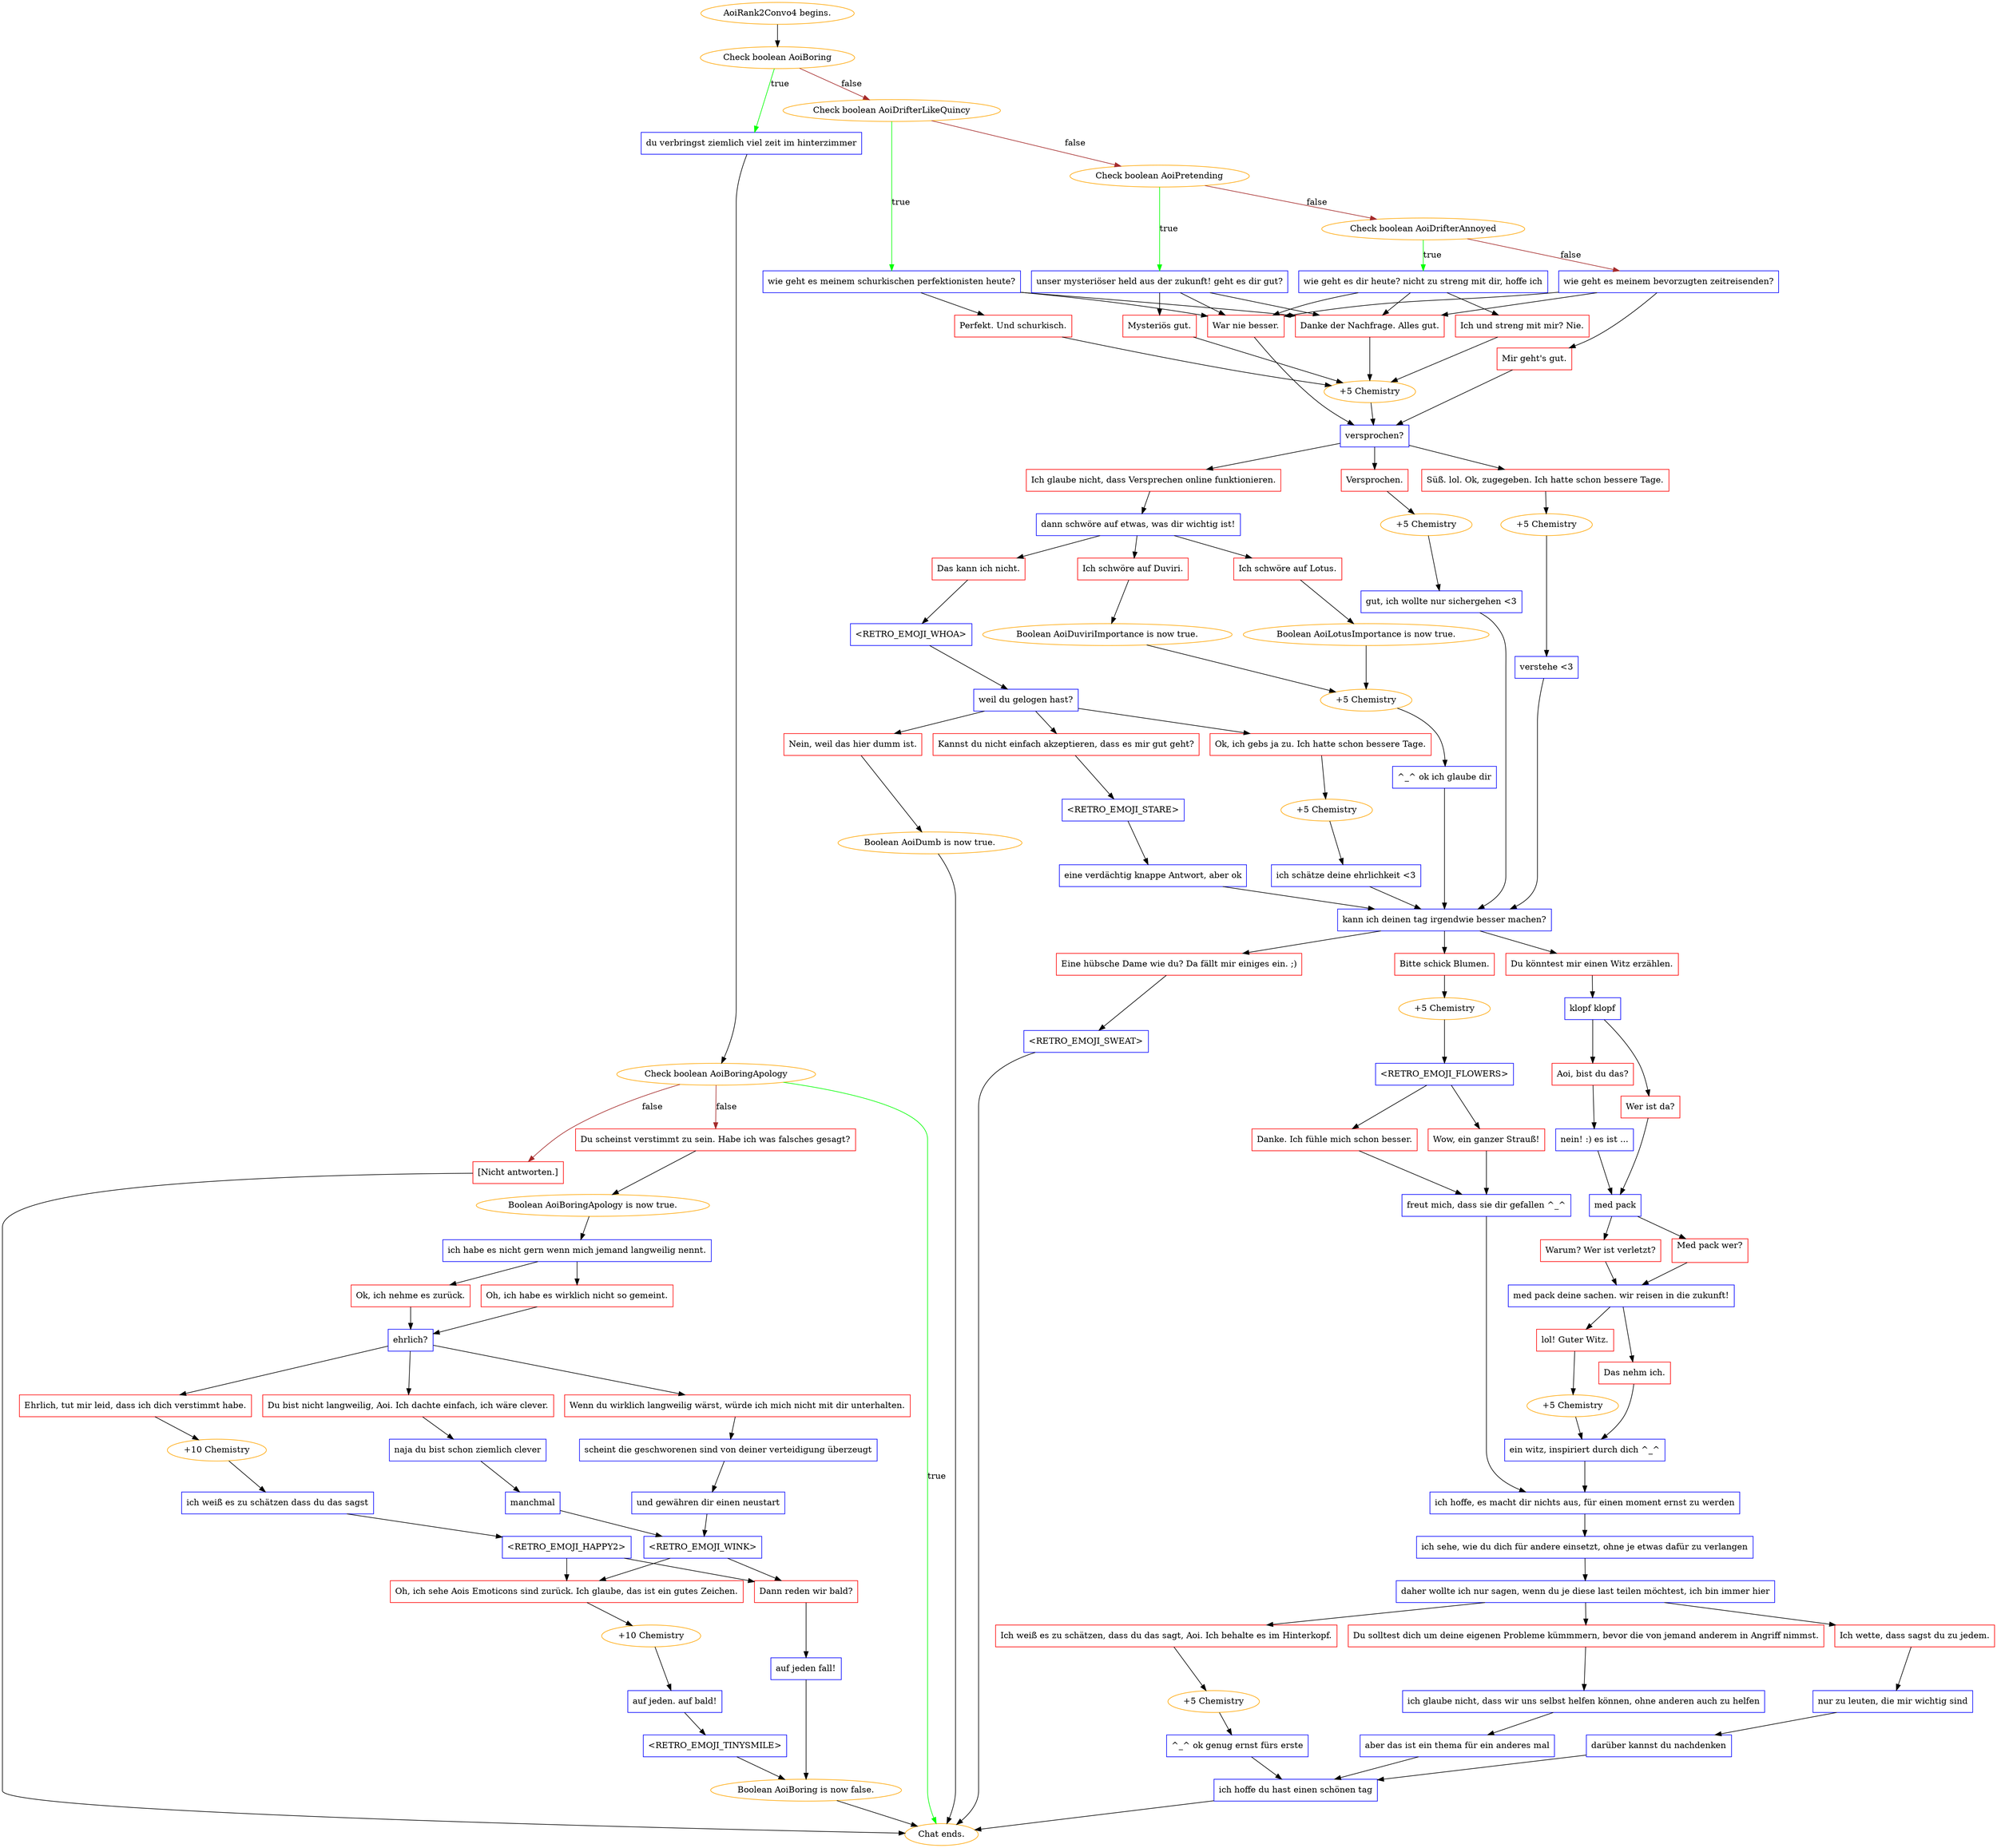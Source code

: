 digraph {
	"AoiRank2Convo4 begins." [color=orange];
		"AoiRank2Convo4 begins." -> j1890850141;
	j1890850141 [label="Check boolean AoiBoring",color=orange];
		j1890850141 -> j2210973421 [label=true,color=green];
		j1890850141 -> j4113960334 [label=false,color=brown];
	j2210973421 [label="du verbringst ziemlich viel zeit im hinterzimmer",shape=box,color=blue];
		j2210973421 -> j556140287;
	j4113960334 [label="Check boolean AoiDrifterLikeQuincy",color=orange];
		j4113960334 -> j2311314750 [label=true,color=green];
		j4113960334 -> j1797833889 [label=false,color=brown];
	j556140287 [label="Check boolean AoiBoringApology",color=orange];
		j556140287 -> "Chat ends." [label=true,color=green];
		j556140287 -> j159907842 [label=false,color=brown];
		j556140287 -> j2595336394 [label=false,color=brown];
	j2311314750 [label="wie geht es meinem schurkischen perfektionisten heute?",shape=box,color=blue];
		j2311314750 -> j3366646202;
		j2311314750 -> j2483264490;
		j2311314750 -> j3063007313;
	j1797833889 [label="Check boolean AoiPretending",color=orange];
		j1797833889 -> j1870647580 [label=true,color=green];
		j1797833889 -> j2808372172 [label=false,color=brown];
	"Chat ends." [color=orange];
	j159907842 [label="Du scheinst verstimmt zu sein. Habe ich was falsches gesagt?",shape=box,color=red];
		j159907842 -> j3735976914;
	j2595336394 [label="[Nicht antworten.]",shape=box,color=red];
		j2595336394 -> "Chat ends.";
	j3366646202 [label="Perfekt. Und schurkisch.",shape=box,color=red];
		j3366646202 -> j2022710239;
	j2483264490 [label="Danke der Nachfrage. Alles gut.",shape=box,color=red];
		j2483264490 -> j2022710239;
	j3063007313 [label="War nie besser.",shape=box,color=red];
		j3063007313 -> j3716932339;
	j1870647580 [label="unser mysteriöser held aus der zukunft! geht es dir gut?",shape=box,color=blue];
		j1870647580 -> j751507463;
		j1870647580 -> j2483264490;
		j1870647580 -> j3063007313;
	j2808372172 [label="Check boolean AoiDrifterAnnoyed",color=orange];
		j2808372172 -> j4149905815 [label=true,color=green];
		j2808372172 -> j2785456996 [label=false,color=brown];
	j3735976914 [label="Boolean AoiBoringApology is now true.",color=orange];
		j3735976914 -> j1570914975;
	j2022710239 [label="+5 Chemistry",color=orange];
		j2022710239 -> j3716932339;
	j3716932339 [label="versprochen?",shape=box,color=blue];
		j3716932339 -> j3779863118;
		j3716932339 -> j3909766361;
		j3716932339 -> j3948213390;
	j751507463 [label="Mysteriös gut.",shape=box,color=red];
		j751507463 -> j2022710239;
	j4149905815 [label="wie geht es dir heute? nicht zu streng mit dir, hoffe ich",shape=box,color=blue];
		j4149905815 -> j3270393933;
		j4149905815 -> j2483264490;
		j4149905815 -> j3063007313;
	j2785456996 [label="wie geht es meinem bevorzugten zeitreisenden?",shape=box,color=blue];
		j2785456996 -> j619554330;
		j2785456996 -> j2483264490;
		j2785456996 -> j3063007313;
	j1570914975 [label="ich habe es nicht gern wenn mich jemand langweilig nennt.",shape=box,color=blue];
		j1570914975 -> j201638198;
		j1570914975 -> j3509022563;
	j3779863118 [label="Versprochen.",shape=box,color=red];
		j3779863118 -> j1737508924;
	j3909766361 [label="Süß. lol. Ok, zugegeben. Ich hatte schon bessere Tage.",shape=box,color=red];
		j3909766361 -> j3378907844;
	j3948213390 [label="Ich glaube nicht, dass Versprechen online funktionieren.",shape=box,color=red];
		j3948213390 -> j2287742978;
	j3270393933 [label="Ich und streng mit mir? Nie.",shape=box,color=red];
		j3270393933 -> j2022710239;
	j619554330 [label="Mir geht's gut.",shape=box,color=red];
		j619554330 -> j3716932339;
	j201638198 [label="Oh, ich habe es wirklich nicht so gemeint.",shape=box,color=red];
		j201638198 -> j3848812454;
	j3509022563 [label="Ok, ich nehme es zurück.",shape=box,color=red];
		j3509022563 -> j3848812454;
	j1737508924 [label="+5 Chemistry",color=orange];
		j1737508924 -> j3818755231;
	j3378907844 [label="+5 Chemistry",color=orange];
		j3378907844 -> j694535356;
	j2287742978 [label="dann schwöre auf etwas, was dir wichtig ist!",shape=box,color=blue];
		j2287742978 -> j2960177306;
		j2287742978 -> j2050321071;
		j2287742978 -> j4232584953;
	j3848812454 [label="ehrlich?",shape=box,color=blue];
		j3848812454 -> j2209730468;
		j3848812454 -> j3440984684;
		j3848812454 -> j2569543358;
	j3818755231 [label="gut, ich wollte nur sichergehen <3",shape=box,color=blue];
		j3818755231 -> j862756997;
	j694535356 [label="verstehe <3",shape=box,color=blue];
		j694535356 -> j862756997;
	j2960177306 [label="Das kann ich nicht.",shape=box,color=red];
		j2960177306 -> j2723432145;
	j2050321071 [label="Ich schwöre auf Lotus.",shape=box,color=red];
		j2050321071 -> j2523536007;
	j4232584953 [label="Ich schwöre auf Duviri.",shape=box,color=red];
		j4232584953 -> j1776827714;
	j2209730468 [label="Ehrlich, tut mir leid, dass ich dich verstimmt habe.",shape=box,color=red];
		j2209730468 -> j500987518;
	j3440984684 [label="Du bist nicht langweilig, Aoi. Ich dachte einfach, ich wäre clever.",shape=box,color=red];
		j3440984684 -> j2927718164;
	j2569543358 [label="Wenn du wirklich langweilig wärst, würde ich mich nicht mit dir unterhalten.",shape=box,color=red];
		j2569543358 -> j2241089433;
	j862756997 [label="kann ich deinen tag irgendwie besser machen?",shape=box,color=blue];
		j862756997 -> j3567110176;
		j862756997 -> j2474204710;
		j862756997 -> j2406017578;
	j2723432145 [label="<RETRO_EMOJI_WHOA>",shape=box,color=blue];
		j2723432145 -> j2464408842;
	j2523536007 [label="Boolean AoiLotusImportance is now true.",color=orange];
		j2523536007 -> j1928070461;
	j1776827714 [label="Boolean AoiDuviriImportance is now true.",color=orange];
		j1776827714 -> j1928070461;
	j500987518 [label="+10 Chemistry",color=orange];
		j500987518 -> j2043431235;
	j2927718164 [label="naja du bist schon ziemlich clever",shape=box,color=blue];
		j2927718164 -> j1703010746;
	j2241089433 [label="scheint die geschworenen sind von deiner verteidigung überzeugt",shape=box,color=blue];
		j2241089433 -> j4212037770;
	j3567110176 [label="Du könntest mir einen Witz erzählen.",shape=box,color=red];
		j3567110176 -> j600995102;
	j2474204710 [label="Bitte schick Blumen.",shape=box,color=red];
		j2474204710 -> j1670338355;
	j2406017578 [label="Eine hübsche Dame wie du? Da fällt mir einiges ein. ;)",shape=box,color=red];
		j2406017578 -> j2350823537;
	j2464408842 [label="weil du gelogen hast?",shape=box,color=blue];
		j2464408842 -> j605414162;
		j2464408842 -> j555428080;
		j2464408842 -> j3550366722;
	j1928070461 [label="+5 Chemistry",color=orange];
		j1928070461 -> j2857062079;
	j2043431235 [label="ich weiß es zu schätzen dass du das sagst",shape=box,color=blue];
		j2043431235 -> j2682546367;
	j1703010746 [label="manchmal",shape=box,color=blue];
		j1703010746 -> j4059187433;
	j4212037770 [label="und gewähren dir einen neustart",shape=box,color=blue];
		j4212037770 -> j4059187433;
	j600995102 [label="klopf klopf",shape=box,color=blue];
		j600995102 -> j1326700864;
		j600995102 -> j2996748021;
	j1670338355 [label="+5 Chemistry",color=orange];
		j1670338355 -> j3455633645;
	j2350823537 [label="<RETRO_EMOJI_SWEAT>",shape=box,color=blue];
		j2350823537 -> "Chat ends.";
	j605414162 [label="Ok, ich gebs ja zu. Ich hatte schon bessere Tage.",shape=box,color=red];
		j605414162 -> j928761394;
	j555428080 [label="Nein, weil das hier dumm ist.",shape=box,color=red];
		j555428080 -> j3041803735;
	j3550366722 [label="Kannst du nicht einfach akzeptieren, dass es mir gut geht?",shape=box,color=red];
		j3550366722 -> j1745906115;
	j2857062079 [label="^_^ ok ich glaube dir",shape=box,color=blue];
		j2857062079 -> j862756997;
	j2682546367 [label="<RETRO_EMOJI_HAPPY2>",shape=box,color=blue];
		j2682546367 -> j2616330277;
		j2682546367 -> j3329462205;
	j4059187433 [label="<RETRO_EMOJI_WINK>",shape=box,color=blue];
		j4059187433 -> j2616330277;
		j4059187433 -> j3329462205;
	j1326700864 [label="Wer ist da?",shape=box,color=red];
		j1326700864 -> j1463337193;
	j2996748021 [label="Aoi, bist du das?",shape=box,color=red];
		j2996748021 -> j3296522437;
	j3455633645 [label="<RETRO_EMOJI_FLOWERS>",shape=box,color=blue];
		j3455633645 -> j2187610118;
		j3455633645 -> j2384975207;
	j928761394 [label="+5 Chemistry",color=orange];
		j928761394 -> j1234238758;
	j3041803735 [label="Boolean AoiDumb is now true.",color=orange];
		j3041803735 -> "Chat ends.";
	j1745906115 [label="<RETRO_EMOJI_STARE>",shape=box,color=blue];
		j1745906115 -> j2500115364;
	j2616330277 [label="Dann reden wir bald?",shape=box,color=red];
		j2616330277 -> j1062198054;
	j3329462205 [label="Oh, ich sehe Aois Emoticons sind zurück. Ich glaube, das ist ein gutes Zeichen.",shape=box,color=red];
		j3329462205 -> j1483883800;
	j1463337193 [label="med pack",shape=box,color=blue];
		j1463337193 -> j3154244368;
		j1463337193 -> j2677912616;
	j3296522437 [label="nein! :) es ist ...",shape=box,color=blue];
		j3296522437 -> j1463337193;
	j2187610118 [label="Danke. Ich fühle mich schon besser.",shape=box,color=red];
		j2187610118 -> j3714158824;
	j2384975207 [label="Wow, ein ganzer Strauß!",shape=box,color=red];
		j2384975207 -> j3714158824;
	j1234238758 [label="ich schätze deine ehrlichkeit <3",shape=box,color=blue];
		j1234238758 -> j862756997;
	j2500115364 [label="eine verdächtig knappe Antwort, aber ok",shape=box,color=blue];
		j2500115364 -> j862756997;
	j1062198054 [label="auf jeden fall!",shape=box,color=blue];
		j1062198054 -> j2581611291;
	j1483883800 [label="+10 Chemistry",color=orange];
		j1483883800 -> j858182796;
	j3154244368 [label="Med pack wer?
",shape=box,color=red];
		j3154244368 -> j2846939847;
	j2677912616 [label="Warum? Wer ist verletzt?",shape=box,color=red];
		j2677912616 -> j2846939847;
	j3714158824 [label="freut mich, dass sie dir gefallen ^_^",shape=box,color=blue];
		j3714158824 -> j2773588842;
	j2581611291 [label="Boolean AoiBoring is now false.",color=orange];
		j2581611291 -> "Chat ends.";
	j858182796 [label="auf jeden. auf bald!",shape=box,color=blue];
		j858182796 -> j153386734;
	j2846939847 [label="med pack deine sachen. wir reisen in die zukunft!",shape=box,color=blue];
		j2846939847 -> j3110501218;
		j2846939847 -> j2538449566;
	j2773588842 [label="ich hoffe, es macht dir nichts aus, für einen moment ernst zu werden",shape=box,color=blue];
		j2773588842 -> j3241998054;
	j153386734 [label="<RETRO_EMOJI_TINYSMILE>",shape=box,color=blue];
		j153386734 -> j2581611291;
	j3110501218 [label="lol! Guter Witz.",shape=box,color=red];
		j3110501218 -> j3123579314;
	j2538449566 [label="Das nehm ich.",shape=box,color=red];
		j2538449566 -> j2423231221;
	j3241998054 [label="ich sehe, wie du dich für andere einsetzt, ohne je etwas dafür zu verlangen",shape=box,color=blue];
		j3241998054 -> j1134870656;
	j3123579314 [label="+5 Chemistry",color=orange];
		j3123579314 -> j2423231221;
	j2423231221 [label="ein witz, inspiriert durch dich ^_^",shape=box,color=blue];
		j2423231221 -> j2773588842;
	j1134870656 [label="daher wollte ich nur sagen, wenn du je diese last teilen möchtest, ich bin immer hier",shape=box,color=blue];
		j1134870656 -> j195734238;
		j1134870656 -> j4211496280;
		j1134870656 -> j2914606769;
	j195734238 [label="Ich weiß es zu schätzen, dass du das sagt, Aoi. Ich behalte es im Hinterkopf.",shape=box,color=red];
		j195734238 -> j1521189919;
	j4211496280 [label="Du solltest dich um deine eigenen Probleme kümmmern, bevor die von jemand anderem in Angriff nimmst.",shape=box,color=red];
		j4211496280 -> j2958178094;
	j2914606769 [label="Ich wette, dass sagst du zu jedem.",shape=box,color=red];
		j2914606769 -> j1751396213;
	j1521189919 [label="+5 Chemistry",color=orange];
		j1521189919 -> j2698765084;
	j2958178094 [label="ich glaube nicht, dass wir uns selbst helfen können, ohne anderen auch zu helfen",shape=box,color=blue];
		j2958178094 -> j698149952;
	j1751396213 [label="nur zu leuten, die mir wichtig sind",shape=box,color=blue];
		j1751396213 -> j1067293451;
	j2698765084 [label="^_^ ok genug ernst fürs erste",shape=box,color=blue];
		j2698765084 -> j2062173944;
	j698149952 [label="aber das ist ein thema für ein anderes mal",shape=box,color=blue];
		j698149952 -> j2062173944;
	j1067293451 [label="darüber kannst du nachdenken",shape=box,color=blue];
		j1067293451 -> j2062173944;
	j2062173944 [label="ich hoffe du hast einen schönen tag",shape=box,color=blue];
		j2062173944 -> "Chat ends.";
}